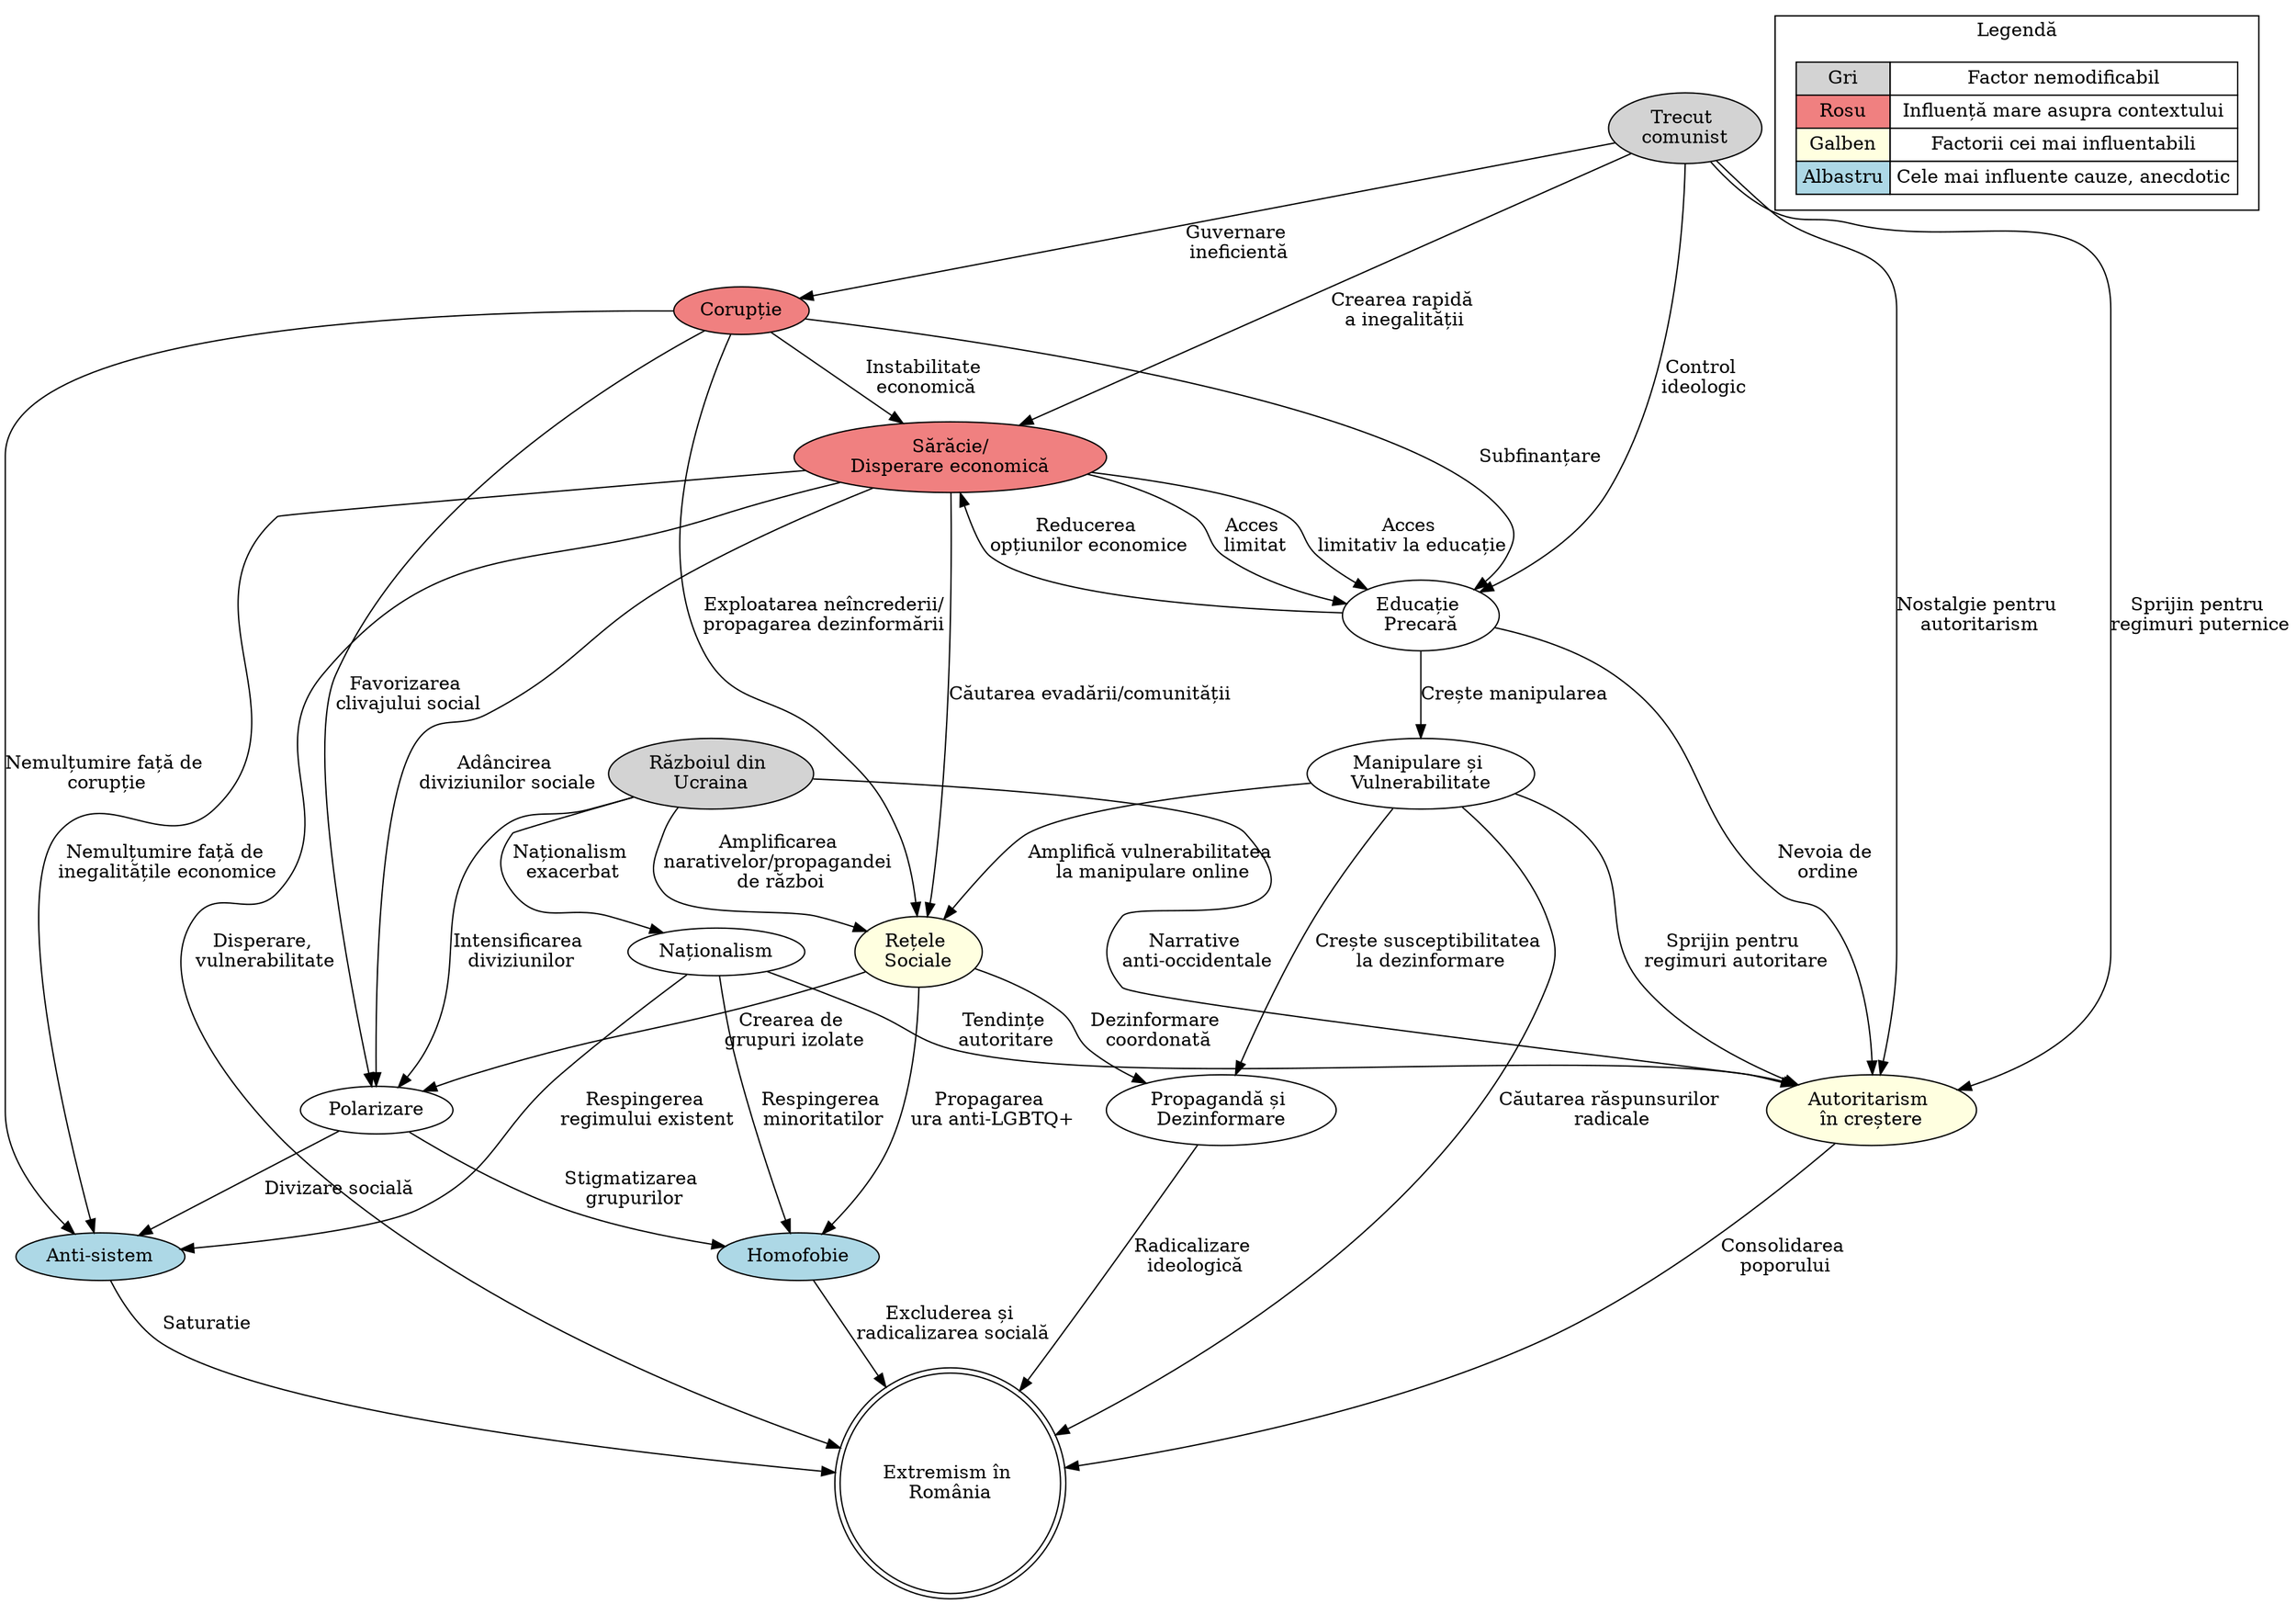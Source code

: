 digraph extremism_romania {
  extremism [label="Extremism în \nRomânia", shape=doublecircle];

  trecut_comunist [label="Trecut \ncomunist", style=filled, fillcolor="lightgray"];
  razboi_ucraina [label="Războiul din \nUcraina", style=filled, fillcolor="lightgray"];  
  coruptie [label="Corupție", style=filled, fillcolor="lightcoral"];
  saracie [label="Sărăcie/\nDisperare economică", style=filled, fillcolor="lightcoral"];
  educatie_precara [label="Educație \nPrecară"];
  social_media [label="Rețele \nSociale", style=filled, fillcolor="lightyellow"];
  autoritarism [label="Autoritarism \nîn creștere", style=filled, fillcolor="lightyellow"];
  propaganda [label="Propagandă și \nDezinformare"];
  manipulare [label="Manipulare și \nVulnerabilitate"];
  anti_sistem [label="Anti-sistem", style=filled, fillcolor="lightblue"];
  polarizare [label="Polarizare"];
  homofobie [label="Homofobie", style=filled, fillcolor="lightblue"]; 
  nationalism [label="Naționalism"];

  trecut_comunist -> coruptie [label="Guvernare \nineficientă"];
  trecut_comunist -> educatie_precara [label="Control \nideologic"];
  trecut_comunist -> saracie [label="Crearea rapidă \na inegalității"];
  trecut_comunist -> autoritarism [label="Nostalgie pentru \nautoritarism"];  
  trecut_comunist -> autoritarism [label="Sprijin pentru \nregimuri puternice"];

  coruptie -> saracie [label="Instabilitate \neconomică"];
  coruptie -> educatie_precara [label="Subfinanțare"];
  coruptie -> social_media [label="Exploatarea neîncrederii/\npropagarea dezinformării"];
  coruptie -> polarizare [label="Favorizarea \nclivajului social"];
  coruptie -> anti_sistem [label="Nemulțumire față de \ncorupție"];

  saracie -> extremism [label="Disperare, \nvulnerabilitate"];
  saracie -> educatie_precara [label="Acces \nlimitat"];
  saracie -> social_media [label="Căutarea evadării/comunității"];
  saracie -> polarizare [label="Adâncirea \ndiviziunilor sociale"];
  saracie -> anti_sistem [label="Nemulțumire față de \ninegalitățile economice"];
  
  educatie_precara -> saracie [label="Reducerea \nopțiunilor economice"];
  saracie -> educatie_precara [label="Acces \nlimitativ la educație"];

  educatie_precara -> manipulare [label="Crește manipularea"];
  educatie_precara -> autoritarism [label="Nevoia de \nordine"];

  social_media -> propaganda [label="Dezinformare \ncoordonată"];
  social_media -> polarizare [label="Crearea de \ngrupuri izolate"];
  social_media -> homofobie [label="Propagarea \nura anti-LGBTQ+"];
  
  propaganda -> extremism [label="Radicalizare \nideologică"];

  razboi_ucraina -> social_media [label="Amplificarea \nnarativelor/propagandei \nde război"];
  razboi_ucraina -> nationalism [label="Naționalism \nexacerbat"];
  razboi_ucraina -> polarizare [label="Intensificarea \ndiviziunilor"];
  razboi_ucraina -> autoritarism [label="Narrative \nanti-occidentale"];

  polarizare -> anti_sistem [label="Divizare socială"];
  polarizare -> homofobie [label="Stigmatizarea \ngrupurilor"];
  
  nationalism -> anti_sistem [label="Respingerea \nregimului existent"];
  nationalism -> autoritarism [label="Tendințe \nautoritare"];
  nationalism -> homofobie [label="Respingerea \nminoritatilor"];
  
  autoritarism -> extremism [label="Consolidarea \npoporului"];
  
  homofobie -> extremism [label="Excluderea și \nradicalizarea socială"];
  
  anti_sistem -> extremism [label="Saturatie"]

  manipulare -> social_media [label="Amplifică vulnerabilitatea \nla manipulare online"];
  manipulare -> propaganda [label="Crește susceptibilitatea \nla dezinformare"];
  manipulare -> extremism [label="Căutarea răspunsurilor \nradicale"];
  manipulare -> autoritarism [label="Sprijin pentru \nregimuri autoritare"];

  subgraph cluster_legenda {
    label = "Legendă";
    
    node [shape=plaintext];
    cheie [label=<<TABLE BORDER="0" CELLBORDER="1" CELLSPACING="0" CELLPADDING="4">
           <TR>
             <TD BGCOLOR="lightgray">Gri</TD><TD>Factor nemodificabil</TD> 
           </TR>
           <TR>
             <TD BGCOLOR="lightcoral">Rosu</TD><TD>Influență mare asupra contextului</TD> 
           </TR>
            <TR>
             <TD BGCOLOR="lightyellow">Galben</TD><TD>Factorii cei mai influentabili</TD> 
           </TR>
           <TR>
            <TD BGCOLOR="lightblue">Albastru</TD><TD>Cele mai influente cauze, anecdotic</TD>
           </TR>
         </TABLE>>];
  }
}
